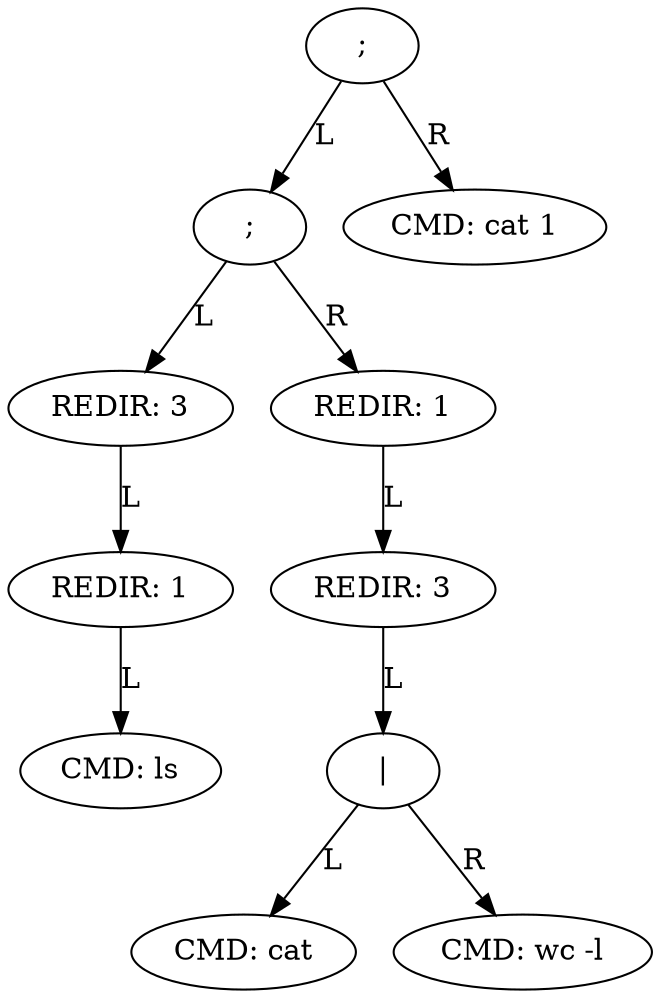 digraph AST {
"0x10b9fb0" [label=";"];
"0x10b9fb0" -> "0x10b9ef0" [label="L"];
"0x10b9ef0" [label=";"];
"0x10b9ef0" -> "0x10b9cb0" [label="L"];
"0x10b9cb0" [label="REDIR: 3"];
"0x10b9cb0" -> "0x10b9c40" [label="L"];
"0x10b9c40" [label="REDIR: 1"];
"0x10b9c40" -> "0x10b9bd0" [label="L"];
"0x10b9bd0" [label="CMD: ls"];
"0x10b9ef0" -> "0x10b9ec0" [label="R"];
"0x10b9ec0" [label="REDIR: 1"];
"0x10b9ec0" -> "0x10b9e50" [label="L"];
"0x10b9e50" [label="REDIR: 3"];
"0x10b9e50" -> "0x10b9de0" [label="L"];
"0x10b9de0" [label="|"];
"0x10b9de0" -> "0x10b9d20" [label="L"];
"0x10b9d20" [label="CMD: cat"];
"0x10b9de0" -> "0x10b9db0" [label="R"];
"0x10b9db0" [label="CMD: wc -l"];
"0x10b9fb0" -> "0x10b9f80" [label="R"];
"0x10b9f80" [label="CMD: cat 1"];
}
